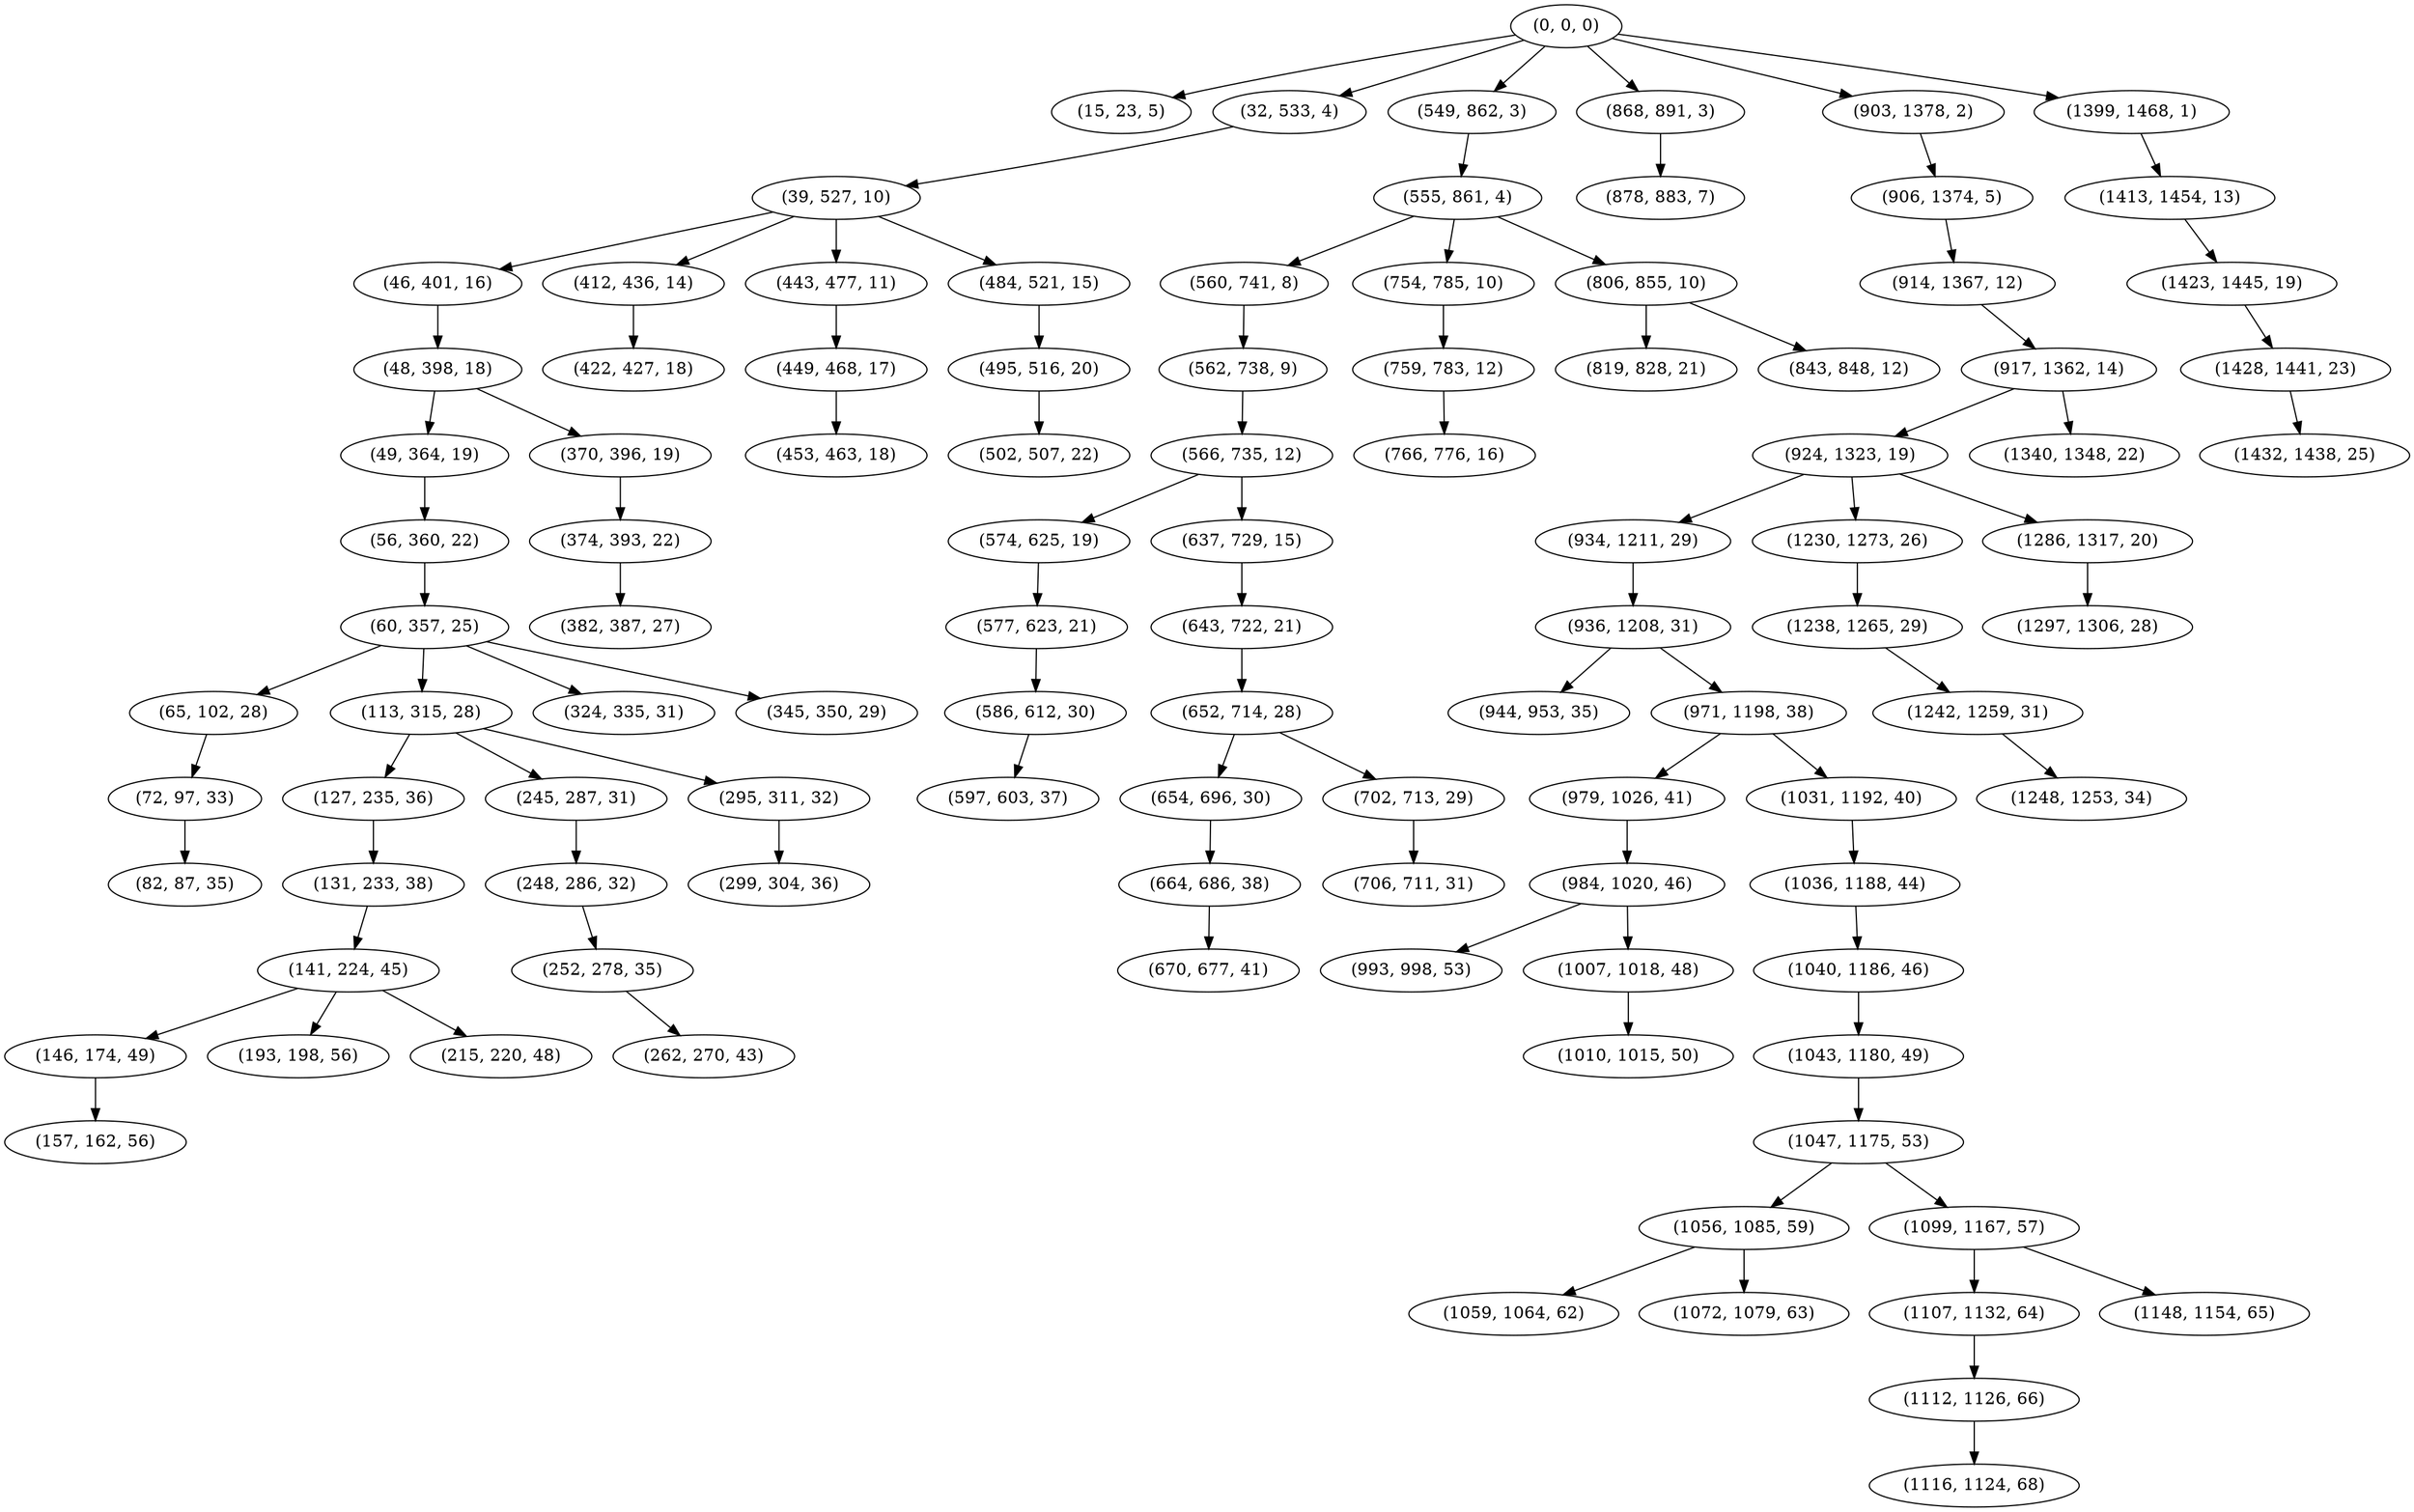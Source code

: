 digraph tree {
    "(0, 0, 0)";
    "(15, 23, 5)";
    "(32, 533, 4)";
    "(39, 527, 10)";
    "(46, 401, 16)";
    "(48, 398, 18)";
    "(49, 364, 19)";
    "(56, 360, 22)";
    "(60, 357, 25)";
    "(65, 102, 28)";
    "(72, 97, 33)";
    "(82, 87, 35)";
    "(113, 315, 28)";
    "(127, 235, 36)";
    "(131, 233, 38)";
    "(141, 224, 45)";
    "(146, 174, 49)";
    "(157, 162, 56)";
    "(193, 198, 56)";
    "(215, 220, 48)";
    "(245, 287, 31)";
    "(248, 286, 32)";
    "(252, 278, 35)";
    "(262, 270, 43)";
    "(295, 311, 32)";
    "(299, 304, 36)";
    "(324, 335, 31)";
    "(345, 350, 29)";
    "(370, 396, 19)";
    "(374, 393, 22)";
    "(382, 387, 27)";
    "(412, 436, 14)";
    "(422, 427, 18)";
    "(443, 477, 11)";
    "(449, 468, 17)";
    "(453, 463, 18)";
    "(484, 521, 15)";
    "(495, 516, 20)";
    "(502, 507, 22)";
    "(549, 862, 3)";
    "(555, 861, 4)";
    "(560, 741, 8)";
    "(562, 738, 9)";
    "(566, 735, 12)";
    "(574, 625, 19)";
    "(577, 623, 21)";
    "(586, 612, 30)";
    "(597, 603, 37)";
    "(637, 729, 15)";
    "(643, 722, 21)";
    "(652, 714, 28)";
    "(654, 696, 30)";
    "(664, 686, 38)";
    "(670, 677, 41)";
    "(702, 713, 29)";
    "(706, 711, 31)";
    "(754, 785, 10)";
    "(759, 783, 12)";
    "(766, 776, 16)";
    "(806, 855, 10)";
    "(819, 828, 21)";
    "(843, 848, 12)";
    "(868, 891, 3)";
    "(878, 883, 7)";
    "(903, 1378, 2)";
    "(906, 1374, 5)";
    "(914, 1367, 12)";
    "(917, 1362, 14)";
    "(924, 1323, 19)";
    "(934, 1211, 29)";
    "(936, 1208, 31)";
    "(944, 953, 35)";
    "(971, 1198, 38)";
    "(979, 1026, 41)";
    "(984, 1020, 46)";
    "(993, 998, 53)";
    "(1007, 1018, 48)";
    "(1010, 1015, 50)";
    "(1031, 1192, 40)";
    "(1036, 1188, 44)";
    "(1040, 1186, 46)";
    "(1043, 1180, 49)";
    "(1047, 1175, 53)";
    "(1056, 1085, 59)";
    "(1059, 1064, 62)";
    "(1072, 1079, 63)";
    "(1099, 1167, 57)";
    "(1107, 1132, 64)";
    "(1112, 1126, 66)";
    "(1116, 1124, 68)";
    "(1148, 1154, 65)";
    "(1230, 1273, 26)";
    "(1238, 1265, 29)";
    "(1242, 1259, 31)";
    "(1248, 1253, 34)";
    "(1286, 1317, 20)";
    "(1297, 1306, 28)";
    "(1340, 1348, 22)";
    "(1399, 1468, 1)";
    "(1413, 1454, 13)";
    "(1423, 1445, 19)";
    "(1428, 1441, 23)";
    "(1432, 1438, 25)";
    "(0, 0, 0)" -> "(15, 23, 5)";
    "(0, 0, 0)" -> "(32, 533, 4)";
    "(0, 0, 0)" -> "(549, 862, 3)";
    "(0, 0, 0)" -> "(868, 891, 3)";
    "(0, 0, 0)" -> "(903, 1378, 2)";
    "(0, 0, 0)" -> "(1399, 1468, 1)";
    "(32, 533, 4)" -> "(39, 527, 10)";
    "(39, 527, 10)" -> "(46, 401, 16)";
    "(39, 527, 10)" -> "(412, 436, 14)";
    "(39, 527, 10)" -> "(443, 477, 11)";
    "(39, 527, 10)" -> "(484, 521, 15)";
    "(46, 401, 16)" -> "(48, 398, 18)";
    "(48, 398, 18)" -> "(49, 364, 19)";
    "(48, 398, 18)" -> "(370, 396, 19)";
    "(49, 364, 19)" -> "(56, 360, 22)";
    "(56, 360, 22)" -> "(60, 357, 25)";
    "(60, 357, 25)" -> "(65, 102, 28)";
    "(60, 357, 25)" -> "(113, 315, 28)";
    "(60, 357, 25)" -> "(324, 335, 31)";
    "(60, 357, 25)" -> "(345, 350, 29)";
    "(65, 102, 28)" -> "(72, 97, 33)";
    "(72, 97, 33)" -> "(82, 87, 35)";
    "(113, 315, 28)" -> "(127, 235, 36)";
    "(113, 315, 28)" -> "(245, 287, 31)";
    "(113, 315, 28)" -> "(295, 311, 32)";
    "(127, 235, 36)" -> "(131, 233, 38)";
    "(131, 233, 38)" -> "(141, 224, 45)";
    "(141, 224, 45)" -> "(146, 174, 49)";
    "(141, 224, 45)" -> "(193, 198, 56)";
    "(141, 224, 45)" -> "(215, 220, 48)";
    "(146, 174, 49)" -> "(157, 162, 56)";
    "(245, 287, 31)" -> "(248, 286, 32)";
    "(248, 286, 32)" -> "(252, 278, 35)";
    "(252, 278, 35)" -> "(262, 270, 43)";
    "(295, 311, 32)" -> "(299, 304, 36)";
    "(370, 396, 19)" -> "(374, 393, 22)";
    "(374, 393, 22)" -> "(382, 387, 27)";
    "(412, 436, 14)" -> "(422, 427, 18)";
    "(443, 477, 11)" -> "(449, 468, 17)";
    "(449, 468, 17)" -> "(453, 463, 18)";
    "(484, 521, 15)" -> "(495, 516, 20)";
    "(495, 516, 20)" -> "(502, 507, 22)";
    "(549, 862, 3)" -> "(555, 861, 4)";
    "(555, 861, 4)" -> "(560, 741, 8)";
    "(555, 861, 4)" -> "(754, 785, 10)";
    "(555, 861, 4)" -> "(806, 855, 10)";
    "(560, 741, 8)" -> "(562, 738, 9)";
    "(562, 738, 9)" -> "(566, 735, 12)";
    "(566, 735, 12)" -> "(574, 625, 19)";
    "(566, 735, 12)" -> "(637, 729, 15)";
    "(574, 625, 19)" -> "(577, 623, 21)";
    "(577, 623, 21)" -> "(586, 612, 30)";
    "(586, 612, 30)" -> "(597, 603, 37)";
    "(637, 729, 15)" -> "(643, 722, 21)";
    "(643, 722, 21)" -> "(652, 714, 28)";
    "(652, 714, 28)" -> "(654, 696, 30)";
    "(652, 714, 28)" -> "(702, 713, 29)";
    "(654, 696, 30)" -> "(664, 686, 38)";
    "(664, 686, 38)" -> "(670, 677, 41)";
    "(702, 713, 29)" -> "(706, 711, 31)";
    "(754, 785, 10)" -> "(759, 783, 12)";
    "(759, 783, 12)" -> "(766, 776, 16)";
    "(806, 855, 10)" -> "(819, 828, 21)";
    "(806, 855, 10)" -> "(843, 848, 12)";
    "(868, 891, 3)" -> "(878, 883, 7)";
    "(903, 1378, 2)" -> "(906, 1374, 5)";
    "(906, 1374, 5)" -> "(914, 1367, 12)";
    "(914, 1367, 12)" -> "(917, 1362, 14)";
    "(917, 1362, 14)" -> "(924, 1323, 19)";
    "(917, 1362, 14)" -> "(1340, 1348, 22)";
    "(924, 1323, 19)" -> "(934, 1211, 29)";
    "(924, 1323, 19)" -> "(1230, 1273, 26)";
    "(924, 1323, 19)" -> "(1286, 1317, 20)";
    "(934, 1211, 29)" -> "(936, 1208, 31)";
    "(936, 1208, 31)" -> "(944, 953, 35)";
    "(936, 1208, 31)" -> "(971, 1198, 38)";
    "(971, 1198, 38)" -> "(979, 1026, 41)";
    "(971, 1198, 38)" -> "(1031, 1192, 40)";
    "(979, 1026, 41)" -> "(984, 1020, 46)";
    "(984, 1020, 46)" -> "(993, 998, 53)";
    "(984, 1020, 46)" -> "(1007, 1018, 48)";
    "(1007, 1018, 48)" -> "(1010, 1015, 50)";
    "(1031, 1192, 40)" -> "(1036, 1188, 44)";
    "(1036, 1188, 44)" -> "(1040, 1186, 46)";
    "(1040, 1186, 46)" -> "(1043, 1180, 49)";
    "(1043, 1180, 49)" -> "(1047, 1175, 53)";
    "(1047, 1175, 53)" -> "(1056, 1085, 59)";
    "(1047, 1175, 53)" -> "(1099, 1167, 57)";
    "(1056, 1085, 59)" -> "(1059, 1064, 62)";
    "(1056, 1085, 59)" -> "(1072, 1079, 63)";
    "(1099, 1167, 57)" -> "(1107, 1132, 64)";
    "(1099, 1167, 57)" -> "(1148, 1154, 65)";
    "(1107, 1132, 64)" -> "(1112, 1126, 66)";
    "(1112, 1126, 66)" -> "(1116, 1124, 68)";
    "(1230, 1273, 26)" -> "(1238, 1265, 29)";
    "(1238, 1265, 29)" -> "(1242, 1259, 31)";
    "(1242, 1259, 31)" -> "(1248, 1253, 34)";
    "(1286, 1317, 20)" -> "(1297, 1306, 28)";
    "(1399, 1468, 1)" -> "(1413, 1454, 13)";
    "(1413, 1454, 13)" -> "(1423, 1445, 19)";
    "(1423, 1445, 19)" -> "(1428, 1441, 23)";
    "(1428, 1441, 23)" -> "(1432, 1438, 25)";
}
